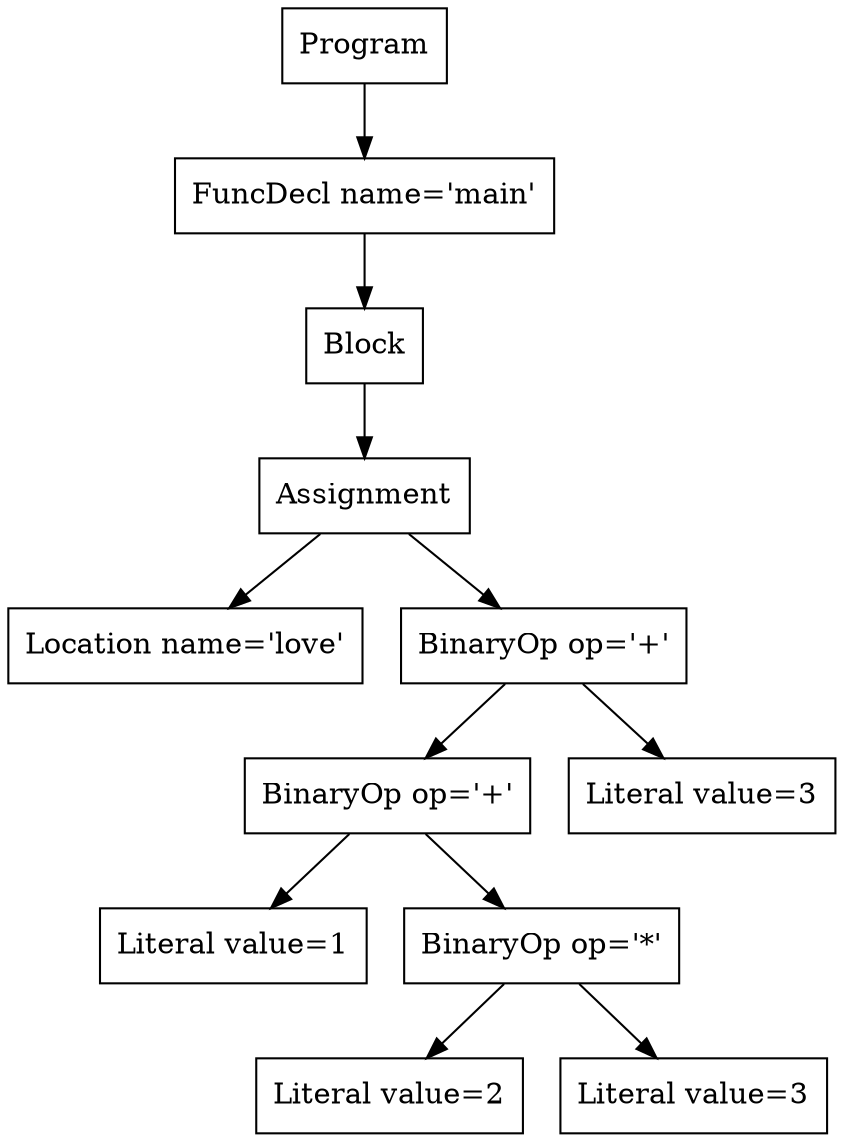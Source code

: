 digraph AST {
4 [shape=box, label="Location name='love'"];
7 [shape=box, label="Literal value=1"];
9 [shape=box, label="Literal value=2"];
10 [shape=box, label="Literal value=3"];
8 [shape=box, label="BinaryOp op='*'"];
8 -> 9;
8 -> 10;
6 [shape=box, label="BinaryOp op='+'"];
6 -> 7;
6 -> 8;
11 [shape=box, label="Literal value=3"];
5 [shape=box, label="BinaryOp op='+'"];
5 -> 6;
5 -> 11;
3 [shape=box, label="Assignment"];
3 -> 4;
3 -> 5;
2 [shape=box, label="Block"];
2 -> 3;
1 [shape=box, label="FuncDecl name='main'"];
1 -> 2;
0 [shape=box, label="Program"];
0 -> 1;
}
